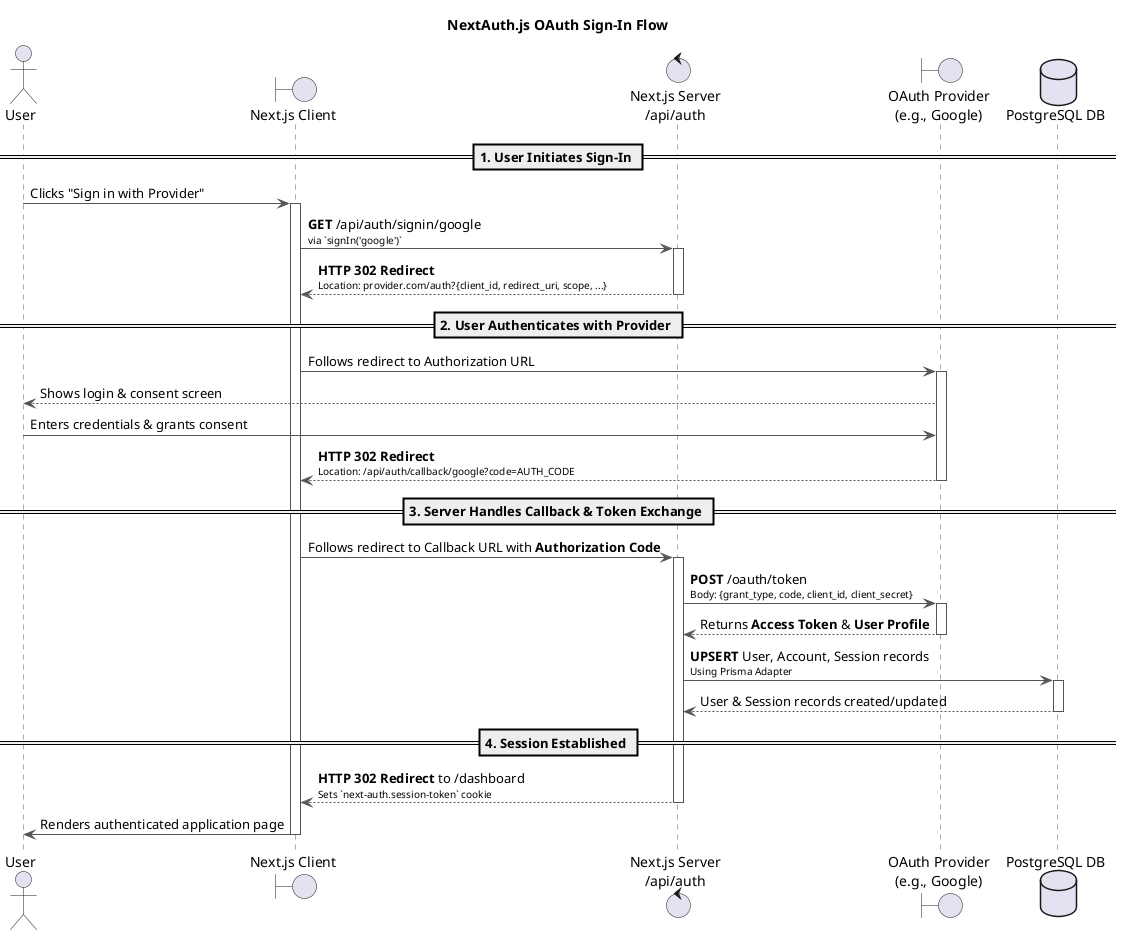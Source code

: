@startuml
title NextAuth.js OAuth Sign-In Flow

actor User
boundary "Next.js Client" as Client
control "Next.js Server\n/api/auth" as Server
boundary "OAuth Provider\n(e.g., Google)" as Provider
database "PostgreSQL DB" as DB

skinparam sequence {
    ArrowColor #555
    ActorBorderColor #555
    LifeLineBorderColor #555
    ParticipantBorderColor #007bff
    DatabaseBorderColor #d9534f
    ControlBorderColor #5cb85c
    BoundaryBorderColor #f0ad4e
}

== 1. User Initiates Sign-In ==
User -> Client: Clicks "Sign in with Provider"
activate Client
Client -> Server: **GET** /api/auth/signin/google\n<font size=10>via `signIn('google')`</font>
activate Server
Server --> Client: **HTTP 302 Redirect**\n<font size=10>Location: provider.com/auth?{client_id, redirect_uri, scope, ...}</font>
deactivate Server

== 2. User Authenticates with Provider ==
Client -> Provider: Follows redirect to Authorization URL
activate Provider
Provider --> User: Shows login & consent screen
User -> Provider: Enters credentials & grants consent
Provider --> Client: **HTTP 302 Redirect**\n<font size=10>Location: /api/auth/callback/google?code=AUTH_CODE</font>
deactivate Provider

== 3. Server Handles Callback & Token Exchange ==
Client -> Server: Follows redirect to Callback URL with **Authorization Code**
activate Server
Server -> Provider: **POST** /oauth/token\n<font size=10>Body: {grant_type, code, client_id, client_secret}</font>
activate Provider
Provider --> Server: Returns **Access Token** & **User Profile**
deactivate Provider

Server -> DB: **UPSERT** User, Account, Session records\n<font size=10>Using Prisma Adapter</font>
activate DB
DB --> Server: User & Session records created/updated
deactivate DB

== 4. Session Established ==
Server --> Client: **HTTP 302 Redirect** to /dashboard\n<font size=10>Sets `next-auth.session-token` cookie</font>
deactivate Server
Client -> User: Renders authenticated application page
deactivate Client

@enduml